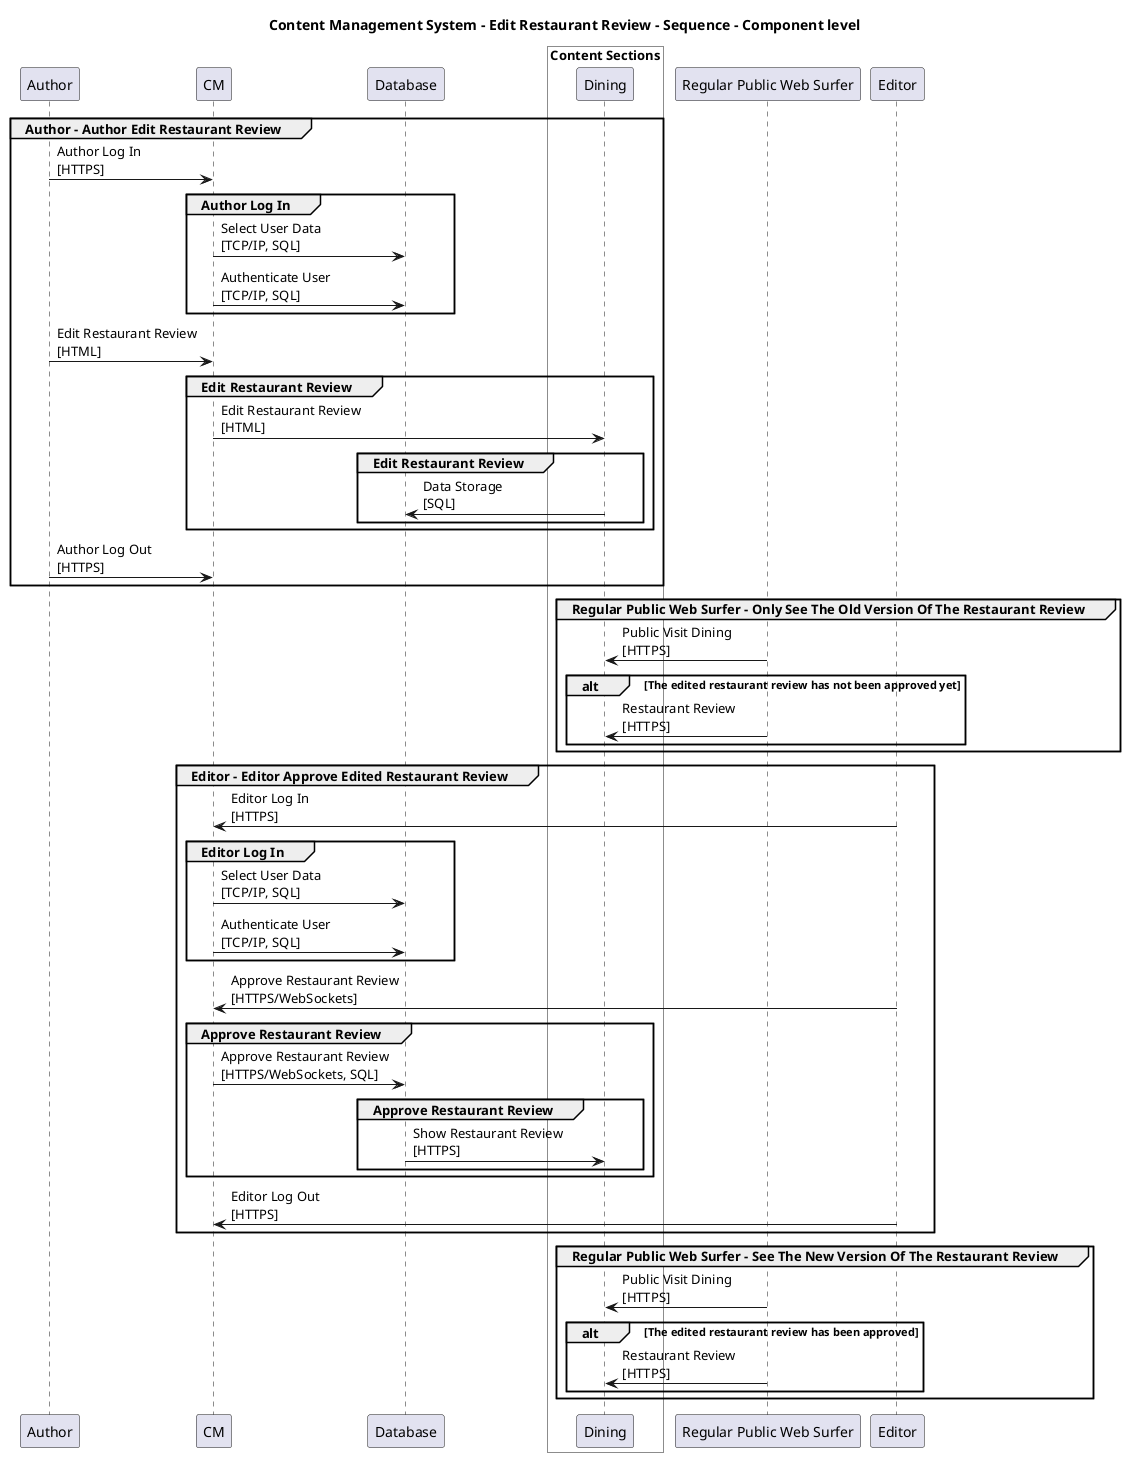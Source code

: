 @startuml

title Content Management System - Edit Restaurant Review - Sequence - Component level

participant "Author" as ContentManagementSystem.Actors.Author
participant "CM" as ContentManagementSystem.SoftwareSystems.CM
participant "Database" as ContentManagementSystem.SoftwareSystems.Database

box "Admin" #White
    
box "Content Sections" #White
    participant "Dining" as ContentManagementSystem.SoftwareSystems.Admin.Containers.ContentSections.Components.Dining
end box

end box

participant "Regular Public Web Surfer" as ContentManagementSystem.Actors.RegularPublicWebSurfer
participant "Editor" as ContentManagementSystem.Actors.Editor

group Author - Author Edit Restaurant Review
ContentManagementSystem.Actors.Author -> ContentManagementSystem.SoftwareSystems.CM : Author Log In\n[HTTPS]
group Author Log In
ContentManagementSystem.SoftwareSystems.CM -> ContentManagementSystem.SoftwareSystems.Database : Select User Data\n[TCP/IP, SQL]
ContentManagementSystem.SoftwareSystems.CM -> ContentManagementSystem.SoftwareSystems.Database : Authenticate User\n[TCP/IP, SQL]
end
ContentManagementSystem.Actors.Author -> ContentManagementSystem.SoftwareSystems.CM : Edit Restaurant Review\n[HTML]
group Edit Restaurant Review
ContentManagementSystem.SoftwareSystems.CM -> ContentManagementSystem.SoftwareSystems.Admin.Containers.ContentSections.Components.Dining : Edit Restaurant Review\n[HTML]
group Edit Restaurant Review
ContentManagementSystem.SoftwareSystems.Admin.Containers.ContentSections.Components.Dining -> ContentManagementSystem.SoftwareSystems.Database : Data Storage\n[SQL]
end
end
ContentManagementSystem.Actors.Author -> ContentManagementSystem.SoftwareSystems.CM : Author Log Out\n[HTTPS]
end
group Regular Public Web Surfer - Only See The Old Version Of The Restaurant Review
ContentManagementSystem.Actors.RegularPublicWebSurfer -> ContentManagementSystem.SoftwareSystems.Admin.Containers.ContentSections.Components.Dining : Public Visit Dining\n[HTTPS]
alt The edited restaurant review has not been approved yet
ContentManagementSystem.Actors.RegularPublicWebSurfer -> ContentManagementSystem.SoftwareSystems.Admin.Containers.ContentSections.Components.Dining : Restaurant Review\n[HTTPS]
end
end
group Editor - Editor Approve Edited Restaurant Review
ContentManagementSystem.Actors.Editor -> ContentManagementSystem.SoftwareSystems.CM : Editor Log In\n[HTTPS]
group Editor Log In
ContentManagementSystem.SoftwareSystems.CM -> ContentManagementSystem.SoftwareSystems.Database : Select User Data\n[TCP/IP, SQL]
ContentManagementSystem.SoftwareSystems.CM -> ContentManagementSystem.SoftwareSystems.Database : Authenticate User\n[TCP/IP, SQL]
end
ContentManagementSystem.Actors.Editor -> ContentManagementSystem.SoftwareSystems.CM : Approve Restaurant Review\n[HTTPS/WebSockets]
group Approve Restaurant Review
ContentManagementSystem.SoftwareSystems.CM -> ContentManagementSystem.SoftwareSystems.Database : Approve Restaurant Review\n[HTTPS/WebSockets, SQL]
group Approve Restaurant Review
ContentManagementSystem.SoftwareSystems.Database -> ContentManagementSystem.SoftwareSystems.Admin.Containers.ContentSections.Components.Dining : Show Restaurant Review\n[HTTPS]
end
end
ContentManagementSystem.Actors.Editor -> ContentManagementSystem.SoftwareSystems.CM : Editor Log Out\n[HTTPS]
end
group Regular Public Web Surfer - See The New Version Of The Restaurant Review
ContentManagementSystem.Actors.RegularPublicWebSurfer -> ContentManagementSystem.SoftwareSystems.Admin.Containers.ContentSections.Components.Dining : Public Visit Dining\n[HTTPS]
alt The edited restaurant review has been approved
ContentManagementSystem.Actors.RegularPublicWebSurfer -> ContentManagementSystem.SoftwareSystems.Admin.Containers.ContentSections.Components.Dining : Restaurant Review\n[HTTPS]
end
end


@enduml

